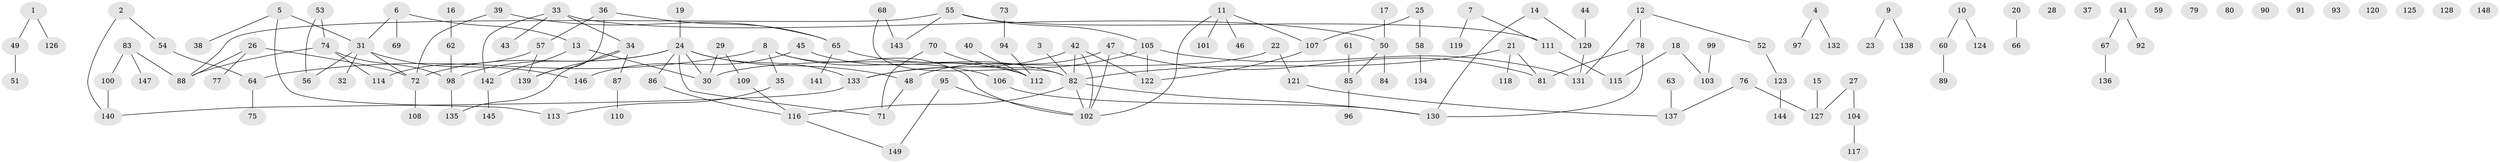 // coarse degree distribution, {1: 0.20634920634920634, 2: 0.25396825396825395, 0: 0.2698412698412698, 5: 0.07936507936507936, 3: 0.031746031746031744, 6: 0.031746031746031744, 4: 0.06349206349206349, 9: 0.047619047619047616, 7: 0.015873015873015872}
// Generated by graph-tools (version 1.1) at 2025/16/03/04/25 18:16:43]
// undirected, 149 vertices, 157 edges
graph export_dot {
graph [start="1"]
  node [color=gray90,style=filled];
  1;
  2;
  3;
  4;
  5;
  6;
  7;
  8;
  9;
  10;
  11;
  12;
  13;
  14;
  15;
  16;
  17;
  18;
  19;
  20;
  21;
  22;
  23;
  24;
  25;
  26;
  27;
  28;
  29;
  30;
  31;
  32;
  33;
  34;
  35;
  36;
  37;
  38;
  39;
  40;
  41;
  42;
  43;
  44;
  45;
  46;
  47;
  48;
  49;
  50;
  51;
  52;
  53;
  54;
  55;
  56;
  57;
  58;
  59;
  60;
  61;
  62;
  63;
  64;
  65;
  66;
  67;
  68;
  69;
  70;
  71;
  72;
  73;
  74;
  75;
  76;
  77;
  78;
  79;
  80;
  81;
  82;
  83;
  84;
  85;
  86;
  87;
  88;
  89;
  90;
  91;
  92;
  93;
  94;
  95;
  96;
  97;
  98;
  99;
  100;
  101;
  102;
  103;
  104;
  105;
  106;
  107;
  108;
  109;
  110;
  111;
  112;
  113;
  114;
  115;
  116;
  117;
  118;
  119;
  120;
  121;
  122;
  123;
  124;
  125;
  126;
  127;
  128;
  129;
  130;
  131;
  132;
  133;
  134;
  135;
  136;
  137;
  138;
  139;
  140;
  141;
  142;
  143;
  144;
  145;
  146;
  147;
  148;
  149;
  1 -- 49;
  1 -- 126;
  2 -- 54;
  2 -- 140;
  3 -- 82;
  4 -- 97;
  4 -- 132;
  5 -- 31;
  5 -- 38;
  5 -- 113;
  6 -- 13;
  6 -- 31;
  6 -- 69;
  7 -- 111;
  7 -- 119;
  8 -- 35;
  8 -- 64;
  8 -- 102;
  8 -- 106;
  9 -- 23;
  9 -- 138;
  10 -- 60;
  10 -- 124;
  11 -- 46;
  11 -- 101;
  11 -- 102;
  11 -- 107;
  12 -- 52;
  12 -- 78;
  12 -- 131;
  13 -- 30;
  13 -- 142;
  14 -- 129;
  14 -- 130;
  15 -- 127;
  16 -- 62;
  17 -- 50;
  18 -- 103;
  18 -- 115;
  19 -- 24;
  20 -- 66;
  21 -- 81;
  21 -- 82;
  21 -- 118;
  22 -- 30;
  22 -- 121;
  24 -- 30;
  24 -- 48;
  24 -- 71;
  24 -- 72;
  24 -- 86;
  24 -- 98;
  24 -- 133;
  25 -- 58;
  25 -- 107;
  26 -- 72;
  26 -- 77;
  26 -- 88;
  27 -- 104;
  27 -- 127;
  29 -- 30;
  29 -- 109;
  31 -- 32;
  31 -- 56;
  31 -- 72;
  31 -- 146;
  33 -- 34;
  33 -- 43;
  33 -- 50;
  33 -- 142;
  34 -- 87;
  34 -- 135;
  34 -- 139;
  35 -- 113;
  36 -- 57;
  36 -- 65;
  36 -- 139;
  39 -- 65;
  39 -- 72;
  40 -- 112;
  41 -- 67;
  41 -- 92;
  42 -- 82;
  42 -- 102;
  42 -- 122;
  42 -- 133;
  44 -- 129;
  45 -- 112;
  45 -- 146;
  47 -- 48;
  47 -- 81;
  47 -- 102;
  48 -- 71;
  49 -- 51;
  50 -- 84;
  50 -- 85;
  52 -- 123;
  53 -- 56;
  53 -- 74;
  54 -- 64;
  55 -- 88;
  55 -- 105;
  55 -- 111;
  55 -- 143;
  57 -- 114;
  57 -- 139;
  58 -- 134;
  60 -- 89;
  61 -- 85;
  62 -- 98;
  63 -- 137;
  64 -- 75;
  65 -- 82;
  65 -- 141;
  67 -- 136;
  68 -- 82;
  68 -- 143;
  70 -- 71;
  70 -- 112;
  72 -- 108;
  73 -- 94;
  74 -- 88;
  74 -- 98;
  74 -- 114;
  76 -- 127;
  76 -- 137;
  78 -- 81;
  78 -- 130;
  82 -- 102;
  82 -- 116;
  82 -- 130;
  83 -- 88;
  83 -- 100;
  83 -- 147;
  85 -- 96;
  86 -- 116;
  87 -- 110;
  94 -- 112;
  95 -- 102;
  95 -- 149;
  98 -- 135;
  99 -- 103;
  100 -- 140;
  104 -- 117;
  105 -- 122;
  105 -- 131;
  105 -- 133;
  106 -- 130;
  107 -- 122;
  109 -- 116;
  111 -- 115;
  116 -- 149;
  121 -- 137;
  123 -- 144;
  129 -- 131;
  133 -- 140;
  142 -- 145;
}
